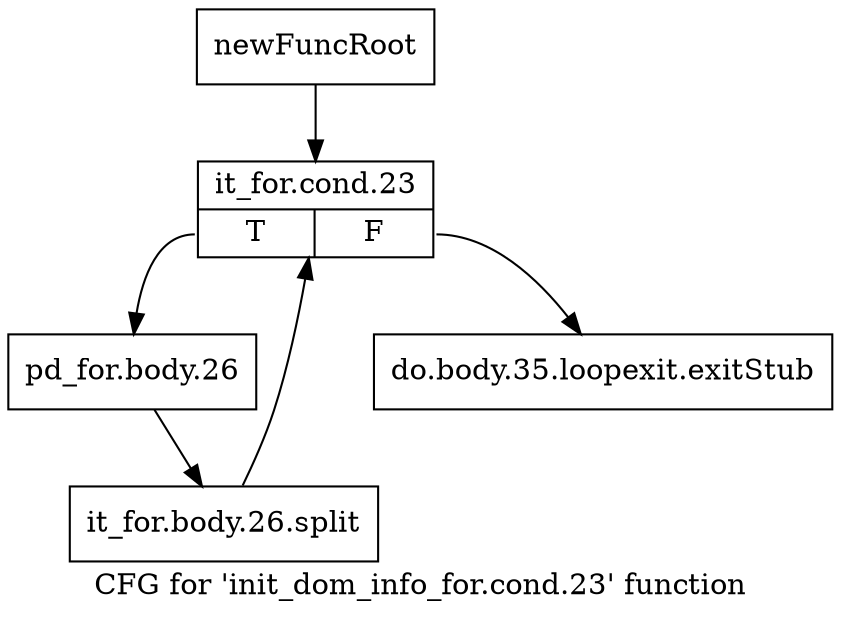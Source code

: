 digraph "CFG for 'init_dom_info_for.cond.23' function" {
	label="CFG for 'init_dom_info_for.cond.23' function";

	Node0xab8e3c0 [shape=record,label="{newFuncRoot}"];
	Node0xab8e3c0 -> Node0xab8e460;
	Node0xab8e410 [shape=record,label="{do.body.35.loopexit.exitStub}"];
	Node0xab8e460 [shape=record,label="{it_for.cond.23|{<s0>T|<s1>F}}"];
	Node0xab8e460:s0 -> Node0xab8e4b0;
	Node0xab8e460:s1 -> Node0xab8e410;
	Node0xab8e4b0 [shape=record,label="{pd_for.body.26}"];
	Node0xab8e4b0 -> Node0xdc44b10;
	Node0xdc44b10 [shape=record,label="{it_for.body.26.split}"];
	Node0xdc44b10 -> Node0xab8e460;
}
